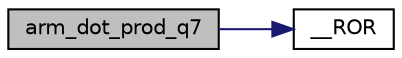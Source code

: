 digraph "arm_dot_prod_q7"
{
 // LATEX_PDF_SIZE
  edge [fontname="Helvetica",fontsize="10",labelfontname="Helvetica",labelfontsize="10"];
  node [fontname="Helvetica",fontsize="10",shape=record];
  rankdir="LR";
  Node1 [label="arm_dot_prod_q7",height=0.2,width=0.4,color="black", fillcolor="grey75", style="filled", fontcolor="black",tooltip="Dot product of Q7 vectors."];
  Node1 -> Node2 [color="midnightblue",fontsize="10",style="solid",fontname="Helvetica"];
  Node2 [label="__ROR",height=0.2,width=0.4,color="black", fillcolor="white", style="filled",URL="$group___c_m_s_i_s___core___instruction_interface.html#gab16acb6456176f1e87a4f2724c2b6028",tooltip="Rotate Right in unsigned value (32 bit)"];
}
